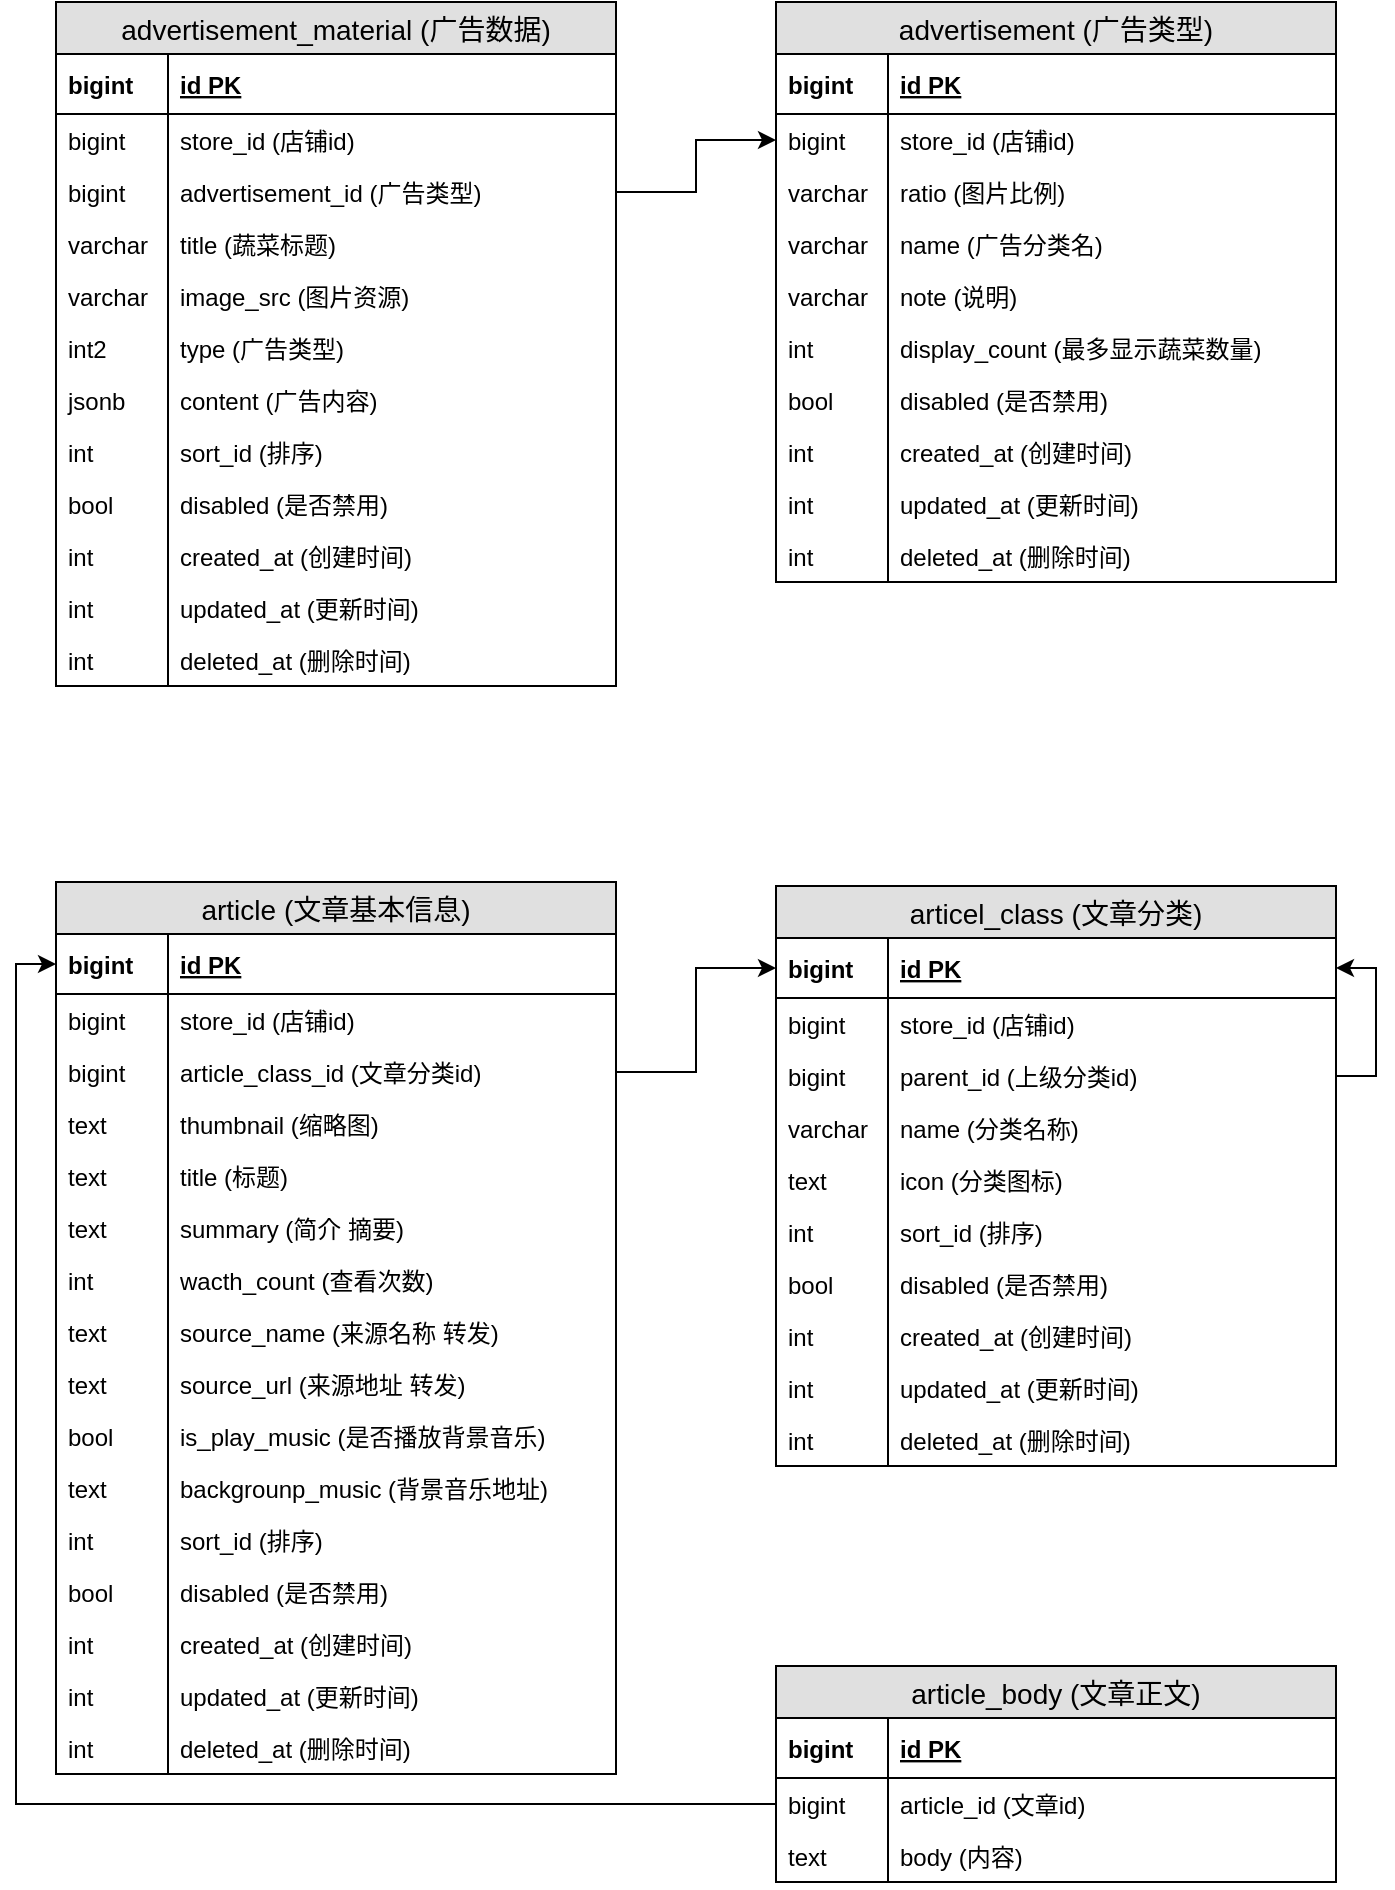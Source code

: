 <mxfile version="10.8.9" type="github"><diagram id="N9xNF4kV-VNVJjPmWNEW" name="第 1 页"><mxGraphModel dx="1398" dy="796" grid="1" gridSize="10" guides="1" tooltips="1" connect="1" arrows="1" fold="1" page="1" pageScale="1" pageWidth="827" pageHeight="1169" math="0" shadow="0"><root><mxCell id="0"/><mxCell id="1" parent="0"/><mxCell id="7cU69Fyi8aUYJnHMF0ja-1" value="advertisement (广告类型)" style="swimlane;fontStyle=0;childLayout=stackLayout;horizontal=1;startSize=26;fillColor=#e0e0e0;horizontalStack=0;resizeParent=1;resizeParentMax=0;resizeLast=0;collapsible=1;marginBottom=0;swimlaneFillColor=#ffffff;align=center;fontSize=14;" vertex="1" parent="1"><mxGeometry x="400" width="280" height="290" as="geometry"/></mxCell><mxCell id="7cU69Fyi8aUYJnHMF0ja-2" value="id PK" style="shape=partialRectangle;top=0;left=0;right=0;bottom=1;align=left;verticalAlign=middle;fillColor=none;spacingLeft=60;spacingRight=4;overflow=hidden;rotatable=0;points=[[0,0.5],[1,0.5]];portConstraint=eastwest;dropTarget=0;fontStyle=5;fontSize=12;" vertex="1" parent="7cU69Fyi8aUYJnHMF0ja-1"><mxGeometry y="26" width="280" height="30" as="geometry"/></mxCell><mxCell id="7cU69Fyi8aUYJnHMF0ja-3" value="bigint" style="shape=partialRectangle;fontStyle=1;top=0;left=0;bottom=0;fillColor=none;align=left;verticalAlign=middle;spacingLeft=4;spacingRight=4;overflow=hidden;rotatable=0;points=[];portConstraint=eastwest;part=1;fontSize=12;" vertex="1" connectable="0" parent="7cU69Fyi8aUYJnHMF0ja-2"><mxGeometry width="56" height="30" as="geometry"/></mxCell><mxCell id="7cU69Fyi8aUYJnHMF0ja-4" value="store_id (店铺id)" style="shape=partialRectangle;top=0;left=0;right=0;bottom=0;align=left;verticalAlign=top;fillColor=none;spacingLeft=60;spacingRight=4;overflow=hidden;rotatable=0;points=[[0,0.5],[1,0.5]];portConstraint=eastwest;dropTarget=0;fontSize=12;" vertex="1" parent="7cU69Fyi8aUYJnHMF0ja-1"><mxGeometry y="56" width="280" height="26" as="geometry"/></mxCell><mxCell id="7cU69Fyi8aUYJnHMF0ja-5" value="bigint" style="shape=partialRectangle;top=0;left=0;bottom=0;fillColor=none;align=left;verticalAlign=top;spacingLeft=4;spacingRight=4;overflow=hidden;rotatable=0;points=[];portConstraint=eastwest;part=1;fontSize=12;" vertex="1" connectable="0" parent="7cU69Fyi8aUYJnHMF0ja-4"><mxGeometry width="56" height="26" as="geometry"/></mxCell><mxCell id="7cU69Fyi8aUYJnHMF0ja-6" value="ratio (图片比例)" style="shape=partialRectangle;top=0;left=0;right=0;bottom=0;align=left;verticalAlign=top;fillColor=none;spacingLeft=60;spacingRight=4;overflow=hidden;rotatable=0;points=[[0,0.5],[1,0.5]];portConstraint=eastwest;dropTarget=0;fontSize=12;" vertex="1" parent="7cU69Fyi8aUYJnHMF0ja-1"><mxGeometry y="82" width="280" height="26" as="geometry"/></mxCell><mxCell id="7cU69Fyi8aUYJnHMF0ja-7" value="varchar" style="shape=partialRectangle;top=0;left=0;bottom=0;fillColor=none;align=left;verticalAlign=top;spacingLeft=4;spacingRight=4;overflow=hidden;rotatable=0;points=[];portConstraint=eastwest;part=1;fontSize=12;" vertex="1" connectable="0" parent="7cU69Fyi8aUYJnHMF0ja-6"><mxGeometry width="56" height="26" as="geometry"/></mxCell><mxCell id="7cU69Fyi8aUYJnHMF0ja-16" value="name (广告分类名)" style="shape=partialRectangle;top=0;left=0;right=0;bottom=0;align=left;verticalAlign=top;fillColor=none;spacingLeft=60;spacingRight=4;overflow=hidden;rotatable=0;points=[[0,0.5],[1,0.5]];portConstraint=eastwest;dropTarget=0;fontSize=12;" vertex="1" parent="7cU69Fyi8aUYJnHMF0ja-1"><mxGeometry y="108" width="280" height="26" as="geometry"/></mxCell><mxCell id="7cU69Fyi8aUYJnHMF0ja-17" value="varchar" style="shape=partialRectangle;top=0;left=0;bottom=0;fillColor=none;align=left;verticalAlign=top;spacingLeft=4;spacingRight=4;overflow=hidden;rotatable=0;points=[];portConstraint=eastwest;part=1;fontSize=12;" vertex="1" connectable="0" parent="7cU69Fyi8aUYJnHMF0ja-16"><mxGeometry width="56" height="26" as="geometry"/></mxCell><mxCell id="7cU69Fyi8aUYJnHMF0ja-18" value="note (说明)" style="shape=partialRectangle;top=0;left=0;right=0;bottom=0;align=left;verticalAlign=top;fillColor=none;spacingLeft=60;spacingRight=4;overflow=hidden;rotatable=0;points=[[0,0.5],[1,0.5]];portConstraint=eastwest;dropTarget=0;fontSize=12;" vertex="1" parent="7cU69Fyi8aUYJnHMF0ja-1"><mxGeometry y="134" width="280" height="26" as="geometry"/></mxCell><mxCell id="7cU69Fyi8aUYJnHMF0ja-19" value="varchar" style="shape=partialRectangle;top=0;left=0;bottom=0;fillColor=none;align=left;verticalAlign=top;spacingLeft=4;spacingRight=4;overflow=hidden;rotatable=0;points=[];portConstraint=eastwest;part=1;fontSize=12;" vertex="1" connectable="0" parent="7cU69Fyi8aUYJnHMF0ja-18"><mxGeometry width="56" height="26" as="geometry"/></mxCell><mxCell id="7cU69Fyi8aUYJnHMF0ja-20" value="display_count (最多显示蔬菜数量)" style="shape=partialRectangle;top=0;left=0;right=0;bottom=0;align=left;verticalAlign=top;fillColor=none;spacingLeft=60;spacingRight=4;overflow=hidden;rotatable=0;points=[[0,0.5],[1,0.5]];portConstraint=eastwest;dropTarget=0;fontSize=12;" vertex="1" parent="7cU69Fyi8aUYJnHMF0ja-1"><mxGeometry y="160" width="280" height="26" as="geometry"/></mxCell><mxCell id="7cU69Fyi8aUYJnHMF0ja-21" value="int" style="shape=partialRectangle;top=0;left=0;bottom=0;fillColor=none;align=left;verticalAlign=top;spacingLeft=4;spacingRight=4;overflow=hidden;rotatable=0;points=[];portConstraint=eastwest;part=1;fontSize=12;" vertex="1" connectable="0" parent="7cU69Fyi8aUYJnHMF0ja-20"><mxGeometry width="56" height="26" as="geometry"/></mxCell><mxCell id="7cU69Fyi8aUYJnHMF0ja-14" value="disabled (是否禁用)" style="shape=partialRectangle;top=0;left=0;right=0;bottom=0;align=left;verticalAlign=top;fillColor=none;spacingLeft=60;spacingRight=4;overflow=hidden;rotatable=0;points=[[0,0.5],[1,0.5]];portConstraint=eastwest;dropTarget=0;fontSize=12;" vertex="1" parent="7cU69Fyi8aUYJnHMF0ja-1"><mxGeometry y="186" width="280" height="26" as="geometry"/></mxCell><mxCell id="7cU69Fyi8aUYJnHMF0ja-15" value="bool" style="shape=partialRectangle;top=0;left=0;bottom=0;fillColor=none;align=left;verticalAlign=top;spacingLeft=4;spacingRight=4;overflow=hidden;rotatable=0;points=[];portConstraint=eastwest;part=1;fontSize=12;" vertex="1" connectable="0" parent="7cU69Fyi8aUYJnHMF0ja-14"><mxGeometry width="56" height="26" as="geometry"/></mxCell><mxCell id="7cU69Fyi8aUYJnHMF0ja-8" value="created_at (创建时间)" style="shape=partialRectangle;top=0;left=0;right=0;bottom=0;align=left;verticalAlign=top;fillColor=none;spacingLeft=60;spacingRight=4;overflow=hidden;rotatable=0;points=[[0,0.5],[1,0.5]];portConstraint=eastwest;dropTarget=0;fontSize=12;" vertex="1" parent="7cU69Fyi8aUYJnHMF0ja-1"><mxGeometry y="212" width="280" height="26" as="geometry"/></mxCell><mxCell id="7cU69Fyi8aUYJnHMF0ja-9" value="int" style="shape=partialRectangle;top=0;left=0;bottom=0;fillColor=none;align=left;verticalAlign=top;spacingLeft=4;spacingRight=4;overflow=hidden;rotatable=0;points=[];portConstraint=eastwest;part=1;fontSize=12;" vertex="1" connectable="0" parent="7cU69Fyi8aUYJnHMF0ja-8"><mxGeometry width="56" height="26" as="geometry"/></mxCell><mxCell id="7cU69Fyi8aUYJnHMF0ja-10" value="updated_at (更新时间)" style="shape=partialRectangle;top=0;left=0;right=0;bottom=0;align=left;verticalAlign=top;fillColor=none;spacingLeft=60;spacingRight=4;overflow=hidden;rotatable=0;points=[[0,0.5],[1,0.5]];portConstraint=eastwest;dropTarget=0;fontSize=12;" vertex="1" parent="7cU69Fyi8aUYJnHMF0ja-1"><mxGeometry y="238" width="280" height="26" as="geometry"/></mxCell><mxCell id="7cU69Fyi8aUYJnHMF0ja-11" value="int" style="shape=partialRectangle;top=0;left=0;bottom=0;fillColor=none;align=left;verticalAlign=top;spacingLeft=4;spacingRight=4;overflow=hidden;rotatable=0;points=[];portConstraint=eastwest;part=1;fontSize=12;" vertex="1" connectable="0" parent="7cU69Fyi8aUYJnHMF0ja-10"><mxGeometry width="56" height="26" as="geometry"/></mxCell><mxCell id="7cU69Fyi8aUYJnHMF0ja-12" value="deleted_at (删除时间)" style="shape=partialRectangle;top=0;left=0;right=0;bottom=0;align=left;verticalAlign=top;fillColor=none;spacingLeft=60;spacingRight=4;overflow=hidden;rotatable=0;points=[[0,0.5],[1,0.5]];portConstraint=eastwest;dropTarget=0;fontSize=12;" vertex="1" parent="7cU69Fyi8aUYJnHMF0ja-1"><mxGeometry y="264" width="280" height="26" as="geometry"/></mxCell><mxCell id="7cU69Fyi8aUYJnHMF0ja-13" value="int" style="shape=partialRectangle;top=0;left=0;bottom=0;fillColor=none;align=left;verticalAlign=top;spacingLeft=4;spacingRight=4;overflow=hidden;rotatable=0;points=[];portConstraint=eastwest;part=1;fontSize=12;" vertex="1" connectable="0" parent="7cU69Fyi8aUYJnHMF0ja-12"><mxGeometry width="56" height="26" as="geometry"/></mxCell><mxCell id="7cU69Fyi8aUYJnHMF0ja-22" value="advertisement_material (广告数据)" style="swimlane;fontStyle=0;childLayout=stackLayout;horizontal=1;startSize=26;fillColor=#e0e0e0;horizontalStack=0;resizeParent=1;resizeParentMax=0;resizeLast=0;collapsible=1;marginBottom=0;swimlaneFillColor=#ffffff;align=center;fontSize=14;" vertex="1" parent="1"><mxGeometry x="40" width="280" height="342" as="geometry"/></mxCell><mxCell id="7cU69Fyi8aUYJnHMF0ja-23" value="id PK" style="shape=partialRectangle;top=0;left=0;right=0;bottom=1;align=left;verticalAlign=middle;fillColor=none;spacingLeft=60;spacingRight=4;overflow=hidden;rotatable=0;points=[[0,0.5],[1,0.5]];portConstraint=eastwest;dropTarget=0;fontStyle=5;fontSize=12;" vertex="1" parent="7cU69Fyi8aUYJnHMF0ja-22"><mxGeometry y="26" width="280" height="30" as="geometry"/></mxCell><mxCell id="7cU69Fyi8aUYJnHMF0ja-24" value="bigint" style="shape=partialRectangle;fontStyle=1;top=0;left=0;bottom=0;fillColor=none;align=left;verticalAlign=middle;spacingLeft=4;spacingRight=4;overflow=hidden;rotatable=0;points=[];portConstraint=eastwest;part=1;fontSize=12;" vertex="1" connectable="0" parent="7cU69Fyi8aUYJnHMF0ja-23"><mxGeometry width="56" height="30" as="geometry"/></mxCell><mxCell id="7cU69Fyi8aUYJnHMF0ja-35" value="store_id (店铺id)" style="shape=partialRectangle;top=0;left=0;right=0;bottom=0;align=left;verticalAlign=top;fillColor=none;spacingLeft=60;spacingRight=4;overflow=hidden;rotatable=0;points=[[0,0.5],[1,0.5]];portConstraint=eastwest;dropTarget=0;fontSize=12;" vertex="1" parent="7cU69Fyi8aUYJnHMF0ja-22"><mxGeometry y="56" width="280" height="26" as="geometry"/></mxCell><mxCell id="7cU69Fyi8aUYJnHMF0ja-36" value="bigint" style="shape=partialRectangle;top=0;left=0;bottom=0;fillColor=none;align=left;verticalAlign=top;spacingLeft=4;spacingRight=4;overflow=hidden;rotatable=0;points=[];portConstraint=eastwest;part=1;fontSize=12;" vertex="1" connectable="0" parent="7cU69Fyi8aUYJnHMF0ja-35"><mxGeometry width="56" height="26" as="geometry"/></mxCell><mxCell id="7cU69Fyi8aUYJnHMF0ja-25" value="advertisement_id (广告类型)" style="shape=partialRectangle;top=0;left=0;right=0;bottom=0;align=left;verticalAlign=top;fillColor=none;spacingLeft=60;spacingRight=4;overflow=hidden;rotatable=0;points=[[0,0.5],[1,0.5]];portConstraint=eastwest;dropTarget=0;fontSize=12;" vertex="1" parent="7cU69Fyi8aUYJnHMF0ja-22"><mxGeometry y="82" width="280" height="26" as="geometry"/></mxCell><mxCell id="7cU69Fyi8aUYJnHMF0ja-26" value="bigint" style="shape=partialRectangle;top=0;left=0;bottom=0;fillColor=none;align=left;verticalAlign=top;spacingLeft=4;spacingRight=4;overflow=hidden;rotatable=0;points=[];portConstraint=eastwest;part=1;fontSize=12;" vertex="1" connectable="0" parent="7cU69Fyi8aUYJnHMF0ja-25"><mxGeometry width="56" height="26" as="geometry"/></mxCell><mxCell id="7cU69Fyi8aUYJnHMF0ja-38" value="title (蔬菜标题)" style="shape=partialRectangle;top=0;left=0;right=0;bottom=0;align=left;verticalAlign=top;fillColor=none;spacingLeft=60;spacingRight=4;overflow=hidden;rotatable=0;points=[[0,0.5],[1,0.5]];portConstraint=eastwest;dropTarget=0;fontSize=12;" vertex="1" parent="7cU69Fyi8aUYJnHMF0ja-22"><mxGeometry y="108" width="280" height="26" as="geometry"/></mxCell><mxCell id="7cU69Fyi8aUYJnHMF0ja-39" value="varchar" style="shape=partialRectangle;top=0;left=0;bottom=0;fillColor=none;align=left;verticalAlign=top;spacingLeft=4;spacingRight=4;overflow=hidden;rotatable=0;points=[];portConstraint=eastwest;part=1;fontSize=12;" vertex="1" connectable="0" parent="7cU69Fyi8aUYJnHMF0ja-38"><mxGeometry width="56" height="26" as="geometry"/></mxCell><mxCell id="7cU69Fyi8aUYJnHMF0ja-42" value="image_src (图片资源)" style="shape=partialRectangle;top=0;left=0;right=0;bottom=0;align=left;verticalAlign=top;fillColor=none;spacingLeft=60;spacingRight=4;overflow=hidden;rotatable=0;points=[[0,0.5],[1,0.5]];portConstraint=eastwest;dropTarget=0;fontSize=12;" vertex="1" parent="7cU69Fyi8aUYJnHMF0ja-22"><mxGeometry y="134" width="280" height="26" as="geometry"/></mxCell><mxCell id="7cU69Fyi8aUYJnHMF0ja-43" value="varchar" style="shape=partialRectangle;top=0;left=0;bottom=0;fillColor=none;align=left;verticalAlign=top;spacingLeft=4;spacingRight=4;overflow=hidden;rotatable=0;points=[];portConstraint=eastwest;part=1;fontSize=12;" vertex="1" connectable="0" parent="7cU69Fyi8aUYJnHMF0ja-42"><mxGeometry width="56" height="26" as="geometry"/></mxCell><mxCell id="7cU69Fyi8aUYJnHMF0ja-46" value="type (广告类型)" style="shape=partialRectangle;top=0;left=0;right=0;bottom=0;align=left;verticalAlign=top;fillColor=none;spacingLeft=60;spacingRight=4;overflow=hidden;rotatable=0;points=[[0,0.5],[1,0.5]];portConstraint=eastwest;dropTarget=0;fontSize=12;" vertex="1" parent="7cU69Fyi8aUYJnHMF0ja-22"><mxGeometry y="160" width="280" height="26" as="geometry"/></mxCell><mxCell id="7cU69Fyi8aUYJnHMF0ja-47" value="int2" style="shape=partialRectangle;top=0;left=0;bottom=0;fillColor=none;align=left;verticalAlign=top;spacingLeft=4;spacingRight=4;overflow=hidden;rotatable=0;points=[];portConstraint=eastwest;part=1;fontSize=12;" vertex="1" connectable="0" parent="7cU69Fyi8aUYJnHMF0ja-46"><mxGeometry width="56" height="26" as="geometry"/></mxCell><mxCell id="7cU69Fyi8aUYJnHMF0ja-44" value="content (广告内容)" style="shape=partialRectangle;top=0;left=0;right=0;bottom=0;align=left;verticalAlign=top;fillColor=none;spacingLeft=60;spacingRight=4;overflow=hidden;rotatable=0;points=[[0,0.5],[1,0.5]];portConstraint=eastwest;dropTarget=0;fontSize=12;" vertex="1" parent="7cU69Fyi8aUYJnHMF0ja-22"><mxGeometry y="186" width="280" height="26" as="geometry"/></mxCell><mxCell id="7cU69Fyi8aUYJnHMF0ja-45" value="jsonb" style="shape=partialRectangle;top=0;left=0;bottom=0;fillColor=none;align=left;verticalAlign=top;spacingLeft=4;spacingRight=4;overflow=hidden;rotatable=0;points=[];portConstraint=eastwest;part=1;fontSize=12;" vertex="1" connectable="0" parent="7cU69Fyi8aUYJnHMF0ja-44"><mxGeometry width="56" height="26" as="geometry"/></mxCell><mxCell id="7cU69Fyi8aUYJnHMF0ja-121" value="sort_id (排序)" style="shape=partialRectangle;top=0;left=0;right=0;bottom=0;align=left;verticalAlign=top;fillColor=none;spacingLeft=60;spacingRight=4;overflow=hidden;rotatable=0;points=[[0,0.5],[1,0.5]];portConstraint=eastwest;dropTarget=0;fontSize=12;" vertex="1" parent="7cU69Fyi8aUYJnHMF0ja-22"><mxGeometry y="212" width="280" height="26" as="geometry"/></mxCell><mxCell id="7cU69Fyi8aUYJnHMF0ja-122" value="int" style="shape=partialRectangle;top=0;left=0;bottom=0;fillColor=none;align=left;verticalAlign=top;spacingLeft=4;spacingRight=4;overflow=hidden;rotatable=0;points=[];portConstraint=eastwest;part=1;fontSize=12;" vertex="1" connectable="0" parent="7cU69Fyi8aUYJnHMF0ja-121"><mxGeometry width="56" height="26" as="geometry"/></mxCell><mxCell id="7cU69Fyi8aUYJnHMF0ja-27" value="disabled (是否禁用)" style="shape=partialRectangle;top=0;left=0;right=0;bottom=0;align=left;verticalAlign=top;fillColor=none;spacingLeft=60;spacingRight=4;overflow=hidden;rotatable=0;points=[[0,0.5],[1,0.5]];portConstraint=eastwest;dropTarget=0;fontSize=12;" vertex="1" parent="7cU69Fyi8aUYJnHMF0ja-22"><mxGeometry y="238" width="280" height="26" as="geometry"/></mxCell><mxCell id="7cU69Fyi8aUYJnHMF0ja-28" value="bool" style="shape=partialRectangle;top=0;left=0;bottom=0;fillColor=none;align=left;verticalAlign=top;spacingLeft=4;spacingRight=4;overflow=hidden;rotatable=0;points=[];portConstraint=eastwest;part=1;fontSize=12;" vertex="1" connectable="0" parent="7cU69Fyi8aUYJnHMF0ja-27"><mxGeometry width="56" height="26" as="geometry"/></mxCell><mxCell id="7cU69Fyi8aUYJnHMF0ja-29" value="created_at (创建时间)" style="shape=partialRectangle;top=0;left=0;right=0;bottom=0;align=left;verticalAlign=top;fillColor=none;spacingLeft=60;spacingRight=4;overflow=hidden;rotatable=0;points=[[0,0.5],[1,0.5]];portConstraint=eastwest;dropTarget=0;fontSize=12;" vertex="1" parent="7cU69Fyi8aUYJnHMF0ja-22"><mxGeometry y="264" width="280" height="26" as="geometry"/></mxCell><mxCell id="7cU69Fyi8aUYJnHMF0ja-30" value="int" style="shape=partialRectangle;top=0;left=0;bottom=0;fillColor=none;align=left;verticalAlign=top;spacingLeft=4;spacingRight=4;overflow=hidden;rotatable=0;points=[];portConstraint=eastwest;part=1;fontSize=12;" vertex="1" connectable="0" parent="7cU69Fyi8aUYJnHMF0ja-29"><mxGeometry width="56" height="26" as="geometry"/></mxCell><mxCell id="7cU69Fyi8aUYJnHMF0ja-31" value="updated_at (更新时间)" style="shape=partialRectangle;top=0;left=0;right=0;bottom=0;align=left;verticalAlign=top;fillColor=none;spacingLeft=60;spacingRight=4;overflow=hidden;rotatable=0;points=[[0,0.5],[1,0.5]];portConstraint=eastwest;dropTarget=0;fontSize=12;" vertex="1" parent="7cU69Fyi8aUYJnHMF0ja-22"><mxGeometry y="290" width="280" height="26" as="geometry"/></mxCell><mxCell id="7cU69Fyi8aUYJnHMF0ja-32" value="int" style="shape=partialRectangle;top=0;left=0;bottom=0;fillColor=none;align=left;verticalAlign=top;spacingLeft=4;spacingRight=4;overflow=hidden;rotatable=0;points=[];portConstraint=eastwest;part=1;fontSize=12;" vertex="1" connectable="0" parent="7cU69Fyi8aUYJnHMF0ja-31"><mxGeometry width="56" height="26" as="geometry"/></mxCell><mxCell id="7cU69Fyi8aUYJnHMF0ja-33" value="deleted_at (删除时间)" style="shape=partialRectangle;top=0;left=0;right=0;bottom=0;align=left;verticalAlign=top;fillColor=none;spacingLeft=60;spacingRight=4;overflow=hidden;rotatable=0;points=[[0,0.5],[1,0.5]];portConstraint=eastwest;dropTarget=0;fontSize=12;" vertex="1" parent="7cU69Fyi8aUYJnHMF0ja-22"><mxGeometry y="316" width="280" height="26" as="geometry"/></mxCell><mxCell id="7cU69Fyi8aUYJnHMF0ja-34" value="int" style="shape=partialRectangle;top=0;left=0;bottom=0;fillColor=none;align=left;verticalAlign=top;spacingLeft=4;spacingRight=4;overflow=hidden;rotatable=0;points=[];portConstraint=eastwest;part=1;fontSize=12;" vertex="1" connectable="0" parent="7cU69Fyi8aUYJnHMF0ja-33"><mxGeometry width="56" height="26" as="geometry"/></mxCell><mxCell id="7cU69Fyi8aUYJnHMF0ja-37" style="edgeStyle=orthogonalEdgeStyle;rounded=0;orthogonalLoop=1;jettySize=auto;html=1;exitX=1;exitY=0.5;exitDx=0;exitDy=0;entryX=0;entryY=0.5;entryDx=0;entryDy=0;" edge="1" parent="1" source="7cU69Fyi8aUYJnHMF0ja-25" target="7cU69Fyi8aUYJnHMF0ja-4"><mxGeometry relative="1" as="geometry"/></mxCell><mxCell id="7cU69Fyi8aUYJnHMF0ja-48" value="articel_class (文章分类)" style="swimlane;fontStyle=0;childLayout=stackLayout;horizontal=1;startSize=26;fillColor=#e0e0e0;horizontalStack=0;resizeParent=1;resizeParentMax=0;resizeLast=0;collapsible=1;marginBottom=0;swimlaneFillColor=#ffffff;align=center;fontSize=14;" vertex="1" parent="1"><mxGeometry x="400" y="442" width="280" height="290" as="geometry"/></mxCell><mxCell id="7cU69Fyi8aUYJnHMF0ja-49" value="id PK" style="shape=partialRectangle;top=0;left=0;right=0;bottom=1;align=left;verticalAlign=middle;fillColor=none;spacingLeft=60;spacingRight=4;overflow=hidden;rotatable=0;points=[[0,0.5],[1,0.5]];portConstraint=eastwest;dropTarget=0;fontStyle=5;fontSize=12;" vertex="1" parent="7cU69Fyi8aUYJnHMF0ja-48"><mxGeometry y="26" width="280" height="30" as="geometry"/></mxCell><mxCell id="7cU69Fyi8aUYJnHMF0ja-50" value="bigint" style="shape=partialRectangle;fontStyle=1;top=0;left=0;bottom=0;fillColor=none;align=left;verticalAlign=middle;spacingLeft=4;spacingRight=4;overflow=hidden;rotatable=0;points=[];portConstraint=eastwest;part=1;fontSize=12;" vertex="1" connectable="0" parent="7cU69Fyi8aUYJnHMF0ja-49"><mxGeometry width="56" height="30" as="geometry"/></mxCell><mxCell id="7cU69Fyi8aUYJnHMF0ja-51" value="store_id (店铺id)" style="shape=partialRectangle;top=0;left=0;right=0;bottom=0;align=left;verticalAlign=top;fillColor=none;spacingLeft=60;spacingRight=4;overflow=hidden;rotatable=0;points=[[0,0.5],[1,0.5]];portConstraint=eastwest;dropTarget=0;fontSize=12;" vertex="1" parent="7cU69Fyi8aUYJnHMF0ja-48"><mxGeometry y="56" width="280" height="26" as="geometry"/></mxCell><mxCell id="7cU69Fyi8aUYJnHMF0ja-52" value="bigint" style="shape=partialRectangle;top=0;left=0;bottom=0;fillColor=none;align=left;verticalAlign=top;spacingLeft=4;spacingRight=4;overflow=hidden;rotatable=0;points=[];portConstraint=eastwest;part=1;fontSize=12;" vertex="1" connectable="0" parent="7cU69Fyi8aUYJnHMF0ja-51"><mxGeometry width="56" height="26" as="geometry"/></mxCell><mxCell id="7cU69Fyi8aUYJnHMF0ja-94" style="edgeStyle=orthogonalEdgeStyle;rounded=0;orthogonalLoop=1;jettySize=auto;html=1;exitX=1;exitY=0.5;exitDx=0;exitDy=0;entryX=1;entryY=0.5;entryDx=0;entryDy=0;" edge="1" parent="7cU69Fyi8aUYJnHMF0ja-48" source="7cU69Fyi8aUYJnHMF0ja-92" target="7cU69Fyi8aUYJnHMF0ja-49"><mxGeometry relative="1" as="geometry"/></mxCell><mxCell id="7cU69Fyi8aUYJnHMF0ja-92" value="parent_id (上级分类id)" style="shape=partialRectangle;top=0;left=0;right=0;bottom=0;align=left;verticalAlign=top;fillColor=none;spacingLeft=60;spacingRight=4;overflow=hidden;rotatable=0;points=[[0,0.5],[1,0.5]];portConstraint=eastwest;dropTarget=0;fontSize=12;" vertex="1" parent="7cU69Fyi8aUYJnHMF0ja-48"><mxGeometry y="82" width="280" height="26" as="geometry"/></mxCell><mxCell id="7cU69Fyi8aUYJnHMF0ja-93" value="bigint" style="shape=partialRectangle;top=0;left=0;bottom=0;fillColor=none;align=left;verticalAlign=top;spacingLeft=4;spacingRight=4;overflow=hidden;rotatable=0;points=[];portConstraint=eastwest;part=1;fontSize=12;" vertex="1" connectable="0" parent="7cU69Fyi8aUYJnHMF0ja-92"><mxGeometry width="56" height="26" as="geometry"/></mxCell><mxCell id="7cU69Fyi8aUYJnHMF0ja-95" value="name (分类名称)" style="shape=partialRectangle;top=0;left=0;right=0;bottom=0;align=left;verticalAlign=top;fillColor=none;spacingLeft=60;spacingRight=4;overflow=hidden;rotatable=0;points=[[0,0.5],[1,0.5]];portConstraint=eastwest;dropTarget=0;fontSize=12;" vertex="1" parent="7cU69Fyi8aUYJnHMF0ja-48"><mxGeometry y="108" width="280" height="26" as="geometry"/></mxCell><mxCell id="7cU69Fyi8aUYJnHMF0ja-96" value="varchar" style="shape=partialRectangle;top=0;left=0;bottom=0;fillColor=none;align=left;verticalAlign=top;spacingLeft=4;spacingRight=4;overflow=hidden;rotatable=0;points=[];portConstraint=eastwest;part=1;fontSize=12;" vertex="1" connectable="0" parent="7cU69Fyi8aUYJnHMF0ja-95"><mxGeometry width="56" height="26" as="geometry"/></mxCell><mxCell id="7cU69Fyi8aUYJnHMF0ja-97" value="icon (分类图标)" style="shape=partialRectangle;top=0;left=0;right=0;bottom=0;align=left;verticalAlign=top;fillColor=none;spacingLeft=60;spacingRight=4;overflow=hidden;rotatable=0;points=[[0,0.5],[1,0.5]];portConstraint=eastwest;dropTarget=0;fontSize=12;" vertex="1" parent="7cU69Fyi8aUYJnHMF0ja-48"><mxGeometry y="134" width="280" height="26" as="geometry"/></mxCell><mxCell id="7cU69Fyi8aUYJnHMF0ja-98" value="text" style="shape=partialRectangle;top=0;left=0;bottom=0;fillColor=none;align=left;verticalAlign=top;spacingLeft=4;spacingRight=4;overflow=hidden;rotatable=0;points=[];portConstraint=eastwest;part=1;fontSize=12;" vertex="1" connectable="0" parent="7cU69Fyi8aUYJnHMF0ja-97"><mxGeometry width="56" height="26" as="geometry"/></mxCell><mxCell id="7cU69Fyi8aUYJnHMF0ja-119" value="sort_id (排序)" style="shape=partialRectangle;top=0;left=0;right=0;bottom=0;align=left;verticalAlign=top;fillColor=none;spacingLeft=60;spacingRight=4;overflow=hidden;rotatable=0;points=[[0,0.5],[1,0.5]];portConstraint=eastwest;dropTarget=0;fontSize=12;" vertex="1" parent="7cU69Fyi8aUYJnHMF0ja-48"><mxGeometry y="160" width="280" height="26" as="geometry"/></mxCell><mxCell id="7cU69Fyi8aUYJnHMF0ja-120" value="int" style="shape=partialRectangle;top=0;left=0;bottom=0;fillColor=none;align=left;verticalAlign=top;spacingLeft=4;spacingRight=4;overflow=hidden;rotatable=0;points=[];portConstraint=eastwest;part=1;fontSize=12;" vertex="1" connectable="0" parent="7cU69Fyi8aUYJnHMF0ja-119"><mxGeometry width="56" height="26" as="geometry"/></mxCell><mxCell id="7cU69Fyi8aUYJnHMF0ja-53" value="disabled (是否禁用)" style="shape=partialRectangle;top=0;left=0;right=0;bottom=0;align=left;verticalAlign=top;fillColor=none;spacingLeft=60;spacingRight=4;overflow=hidden;rotatable=0;points=[[0,0.5],[1,0.5]];portConstraint=eastwest;dropTarget=0;fontSize=12;" vertex="1" parent="7cU69Fyi8aUYJnHMF0ja-48"><mxGeometry y="186" width="280" height="26" as="geometry"/></mxCell><mxCell id="7cU69Fyi8aUYJnHMF0ja-54" value="bool" style="shape=partialRectangle;top=0;left=0;bottom=0;fillColor=none;align=left;verticalAlign=top;spacingLeft=4;spacingRight=4;overflow=hidden;rotatable=0;points=[];portConstraint=eastwest;part=1;fontSize=12;" vertex="1" connectable="0" parent="7cU69Fyi8aUYJnHMF0ja-53"><mxGeometry width="56" height="26" as="geometry"/></mxCell><mxCell id="7cU69Fyi8aUYJnHMF0ja-55" value="created_at (创建时间)" style="shape=partialRectangle;top=0;left=0;right=0;bottom=0;align=left;verticalAlign=top;fillColor=none;spacingLeft=60;spacingRight=4;overflow=hidden;rotatable=0;points=[[0,0.5],[1,0.5]];portConstraint=eastwest;dropTarget=0;fontSize=12;" vertex="1" parent="7cU69Fyi8aUYJnHMF0ja-48"><mxGeometry y="212" width="280" height="26" as="geometry"/></mxCell><mxCell id="7cU69Fyi8aUYJnHMF0ja-56" value="int" style="shape=partialRectangle;top=0;left=0;bottom=0;fillColor=none;align=left;verticalAlign=top;spacingLeft=4;spacingRight=4;overflow=hidden;rotatable=0;points=[];portConstraint=eastwest;part=1;fontSize=12;" vertex="1" connectable="0" parent="7cU69Fyi8aUYJnHMF0ja-55"><mxGeometry width="56" height="26" as="geometry"/></mxCell><mxCell id="7cU69Fyi8aUYJnHMF0ja-57" value="updated_at (更新时间)" style="shape=partialRectangle;top=0;left=0;right=0;bottom=0;align=left;verticalAlign=top;fillColor=none;spacingLeft=60;spacingRight=4;overflow=hidden;rotatable=0;points=[[0,0.5],[1,0.5]];portConstraint=eastwest;dropTarget=0;fontSize=12;" vertex="1" parent="7cU69Fyi8aUYJnHMF0ja-48"><mxGeometry y="238" width="280" height="26" as="geometry"/></mxCell><mxCell id="7cU69Fyi8aUYJnHMF0ja-58" value="int" style="shape=partialRectangle;top=0;left=0;bottom=0;fillColor=none;align=left;verticalAlign=top;spacingLeft=4;spacingRight=4;overflow=hidden;rotatable=0;points=[];portConstraint=eastwest;part=1;fontSize=12;" vertex="1" connectable="0" parent="7cU69Fyi8aUYJnHMF0ja-57"><mxGeometry width="56" height="26" as="geometry"/></mxCell><mxCell id="7cU69Fyi8aUYJnHMF0ja-59" value="deleted_at (删除时间)" style="shape=partialRectangle;top=0;left=0;right=0;bottom=0;align=left;verticalAlign=top;fillColor=none;spacingLeft=60;spacingRight=4;overflow=hidden;rotatable=0;points=[[0,0.5],[1,0.5]];portConstraint=eastwest;dropTarget=0;fontSize=12;" vertex="1" parent="7cU69Fyi8aUYJnHMF0ja-48"><mxGeometry y="264" width="280" height="26" as="geometry"/></mxCell><mxCell id="7cU69Fyi8aUYJnHMF0ja-60" value="int" style="shape=partialRectangle;top=0;left=0;bottom=0;fillColor=none;align=left;verticalAlign=top;spacingLeft=4;spacingRight=4;overflow=hidden;rotatable=0;points=[];portConstraint=eastwest;part=1;fontSize=12;" vertex="1" connectable="0" parent="7cU69Fyi8aUYJnHMF0ja-59"><mxGeometry width="56" height="26" as="geometry"/></mxCell><mxCell id="7cU69Fyi8aUYJnHMF0ja-61" value="article (文章基本信息)" style="swimlane;fontStyle=0;childLayout=stackLayout;horizontal=1;startSize=26;fillColor=#e0e0e0;horizontalStack=0;resizeParent=1;resizeParentMax=0;resizeLast=0;collapsible=1;marginBottom=0;swimlaneFillColor=#ffffff;align=center;fontSize=14;" vertex="1" parent="1"><mxGeometry x="40" y="440" width="280" height="446" as="geometry"/></mxCell><mxCell id="7cU69Fyi8aUYJnHMF0ja-62" value="id PK" style="shape=partialRectangle;top=0;left=0;right=0;bottom=1;align=left;verticalAlign=middle;fillColor=none;spacingLeft=60;spacingRight=4;overflow=hidden;rotatable=0;points=[[0,0.5],[1,0.5]];portConstraint=eastwest;dropTarget=0;fontStyle=5;fontSize=12;" vertex="1" parent="7cU69Fyi8aUYJnHMF0ja-61"><mxGeometry y="26" width="280" height="30" as="geometry"/></mxCell><mxCell id="7cU69Fyi8aUYJnHMF0ja-63" value="bigint" style="shape=partialRectangle;fontStyle=1;top=0;left=0;bottom=0;fillColor=none;align=left;verticalAlign=middle;spacingLeft=4;spacingRight=4;overflow=hidden;rotatable=0;points=[];portConstraint=eastwest;part=1;fontSize=12;" vertex="1" connectable="0" parent="7cU69Fyi8aUYJnHMF0ja-62"><mxGeometry width="56" height="30" as="geometry"/></mxCell><mxCell id="7cU69Fyi8aUYJnHMF0ja-99" value="store_id (店铺id)" style="shape=partialRectangle;top=0;left=0;right=0;bottom=0;align=left;verticalAlign=top;fillColor=none;spacingLeft=60;spacingRight=4;overflow=hidden;rotatable=0;points=[[0,0.5],[1,0.5]];portConstraint=eastwest;dropTarget=0;fontSize=12;" vertex="1" parent="7cU69Fyi8aUYJnHMF0ja-61"><mxGeometry y="56" width="280" height="26" as="geometry"/></mxCell><mxCell id="7cU69Fyi8aUYJnHMF0ja-100" value="bigint" style="shape=partialRectangle;top=0;left=0;bottom=0;fillColor=none;align=left;verticalAlign=top;spacingLeft=4;spacingRight=4;overflow=hidden;rotatable=0;points=[];portConstraint=eastwest;part=1;fontSize=12;" vertex="1" connectable="0" parent="7cU69Fyi8aUYJnHMF0ja-99"><mxGeometry width="56" height="26" as="geometry"/></mxCell><mxCell id="7cU69Fyi8aUYJnHMF0ja-102" value="article_class_id (文章分类id)" style="shape=partialRectangle;top=0;left=0;right=0;bottom=0;align=left;verticalAlign=top;fillColor=none;spacingLeft=60;spacingRight=4;overflow=hidden;rotatable=0;points=[[0,0.5],[1,0.5]];portConstraint=eastwest;dropTarget=0;fontSize=12;" vertex="1" parent="7cU69Fyi8aUYJnHMF0ja-61"><mxGeometry y="82" width="280" height="26" as="geometry"/></mxCell><mxCell id="7cU69Fyi8aUYJnHMF0ja-103" value="bigint" style="shape=partialRectangle;top=0;left=0;bottom=0;fillColor=none;align=left;verticalAlign=top;spacingLeft=4;spacingRight=4;overflow=hidden;rotatable=0;points=[];portConstraint=eastwest;part=1;fontSize=12;" vertex="1" connectable="0" parent="7cU69Fyi8aUYJnHMF0ja-102"><mxGeometry width="56" height="26" as="geometry"/></mxCell><mxCell id="7cU69Fyi8aUYJnHMF0ja-104" value="thumbnail (缩略图)" style="shape=partialRectangle;top=0;left=0;right=0;bottom=0;align=left;verticalAlign=top;fillColor=none;spacingLeft=60;spacingRight=4;overflow=hidden;rotatable=0;points=[[0,0.5],[1,0.5]];portConstraint=eastwest;dropTarget=0;fontSize=12;" vertex="1" parent="7cU69Fyi8aUYJnHMF0ja-61"><mxGeometry y="108" width="280" height="26" as="geometry"/></mxCell><mxCell id="7cU69Fyi8aUYJnHMF0ja-105" value="text" style="shape=partialRectangle;top=0;left=0;bottom=0;fillColor=none;align=left;verticalAlign=top;spacingLeft=4;spacingRight=4;overflow=hidden;rotatable=0;points=[];portConstraint=eastwest;part=1;fontSize=12;" vertex="1" connectable="0" parent="7cU69Fyi8aUYJnHMF0ja-104"><mxGeometry width="56" height="26" as="geometry"/></mxCell><mxCell id="7cU69Fyi8aUYJnHMF0ja-107" value="title (标题)" style="shape=partialRectangle;top=0;left=0;right=0;bottom=0;align=left;verticalAlign=top;fillColor=none;spacingLeft=60;spacingRight=4;overflow=hidden;rotatable=0;points=[[0,0.5],[1,0.5]];portConstraint=eastwest;dropTarget=0;fontSize=12;" vertex="1" parent="7cU69Fyi8aUYJnHMF0ja-61"><mxGeometry y="134" width="280" height="26" as="geometry"/></mxCell><mxCell id="7cU69Fyi8aUYJnHMF0ja-108" value="text" style="shape=partialRectangle;top=0;left=0;bottom=0;fillColor=none;align=left;verticalAlign=top;spacingLeft=4;spacingRight=4;overflow=hidden;rotatable=0;points=[];portConstraint=eastwest;part=1;fontSize=12;" vertex="1" connectable="0" parent="7cU69Fyi8aUYJnHMF0ja-107"><mxGeometry width="56" height="26" as="geometry"/></mxCell><mxCell id="7cU69Fyi8aUYJnHMF0ja-109" value="summary (简介 摘要)" style="shape=partialRectangle;top=0;left=0;right=0;bottom=0;align=left;verticalAlign=top;fillColor=none;spacingLeft=60;spacingRight=4;overflow=hidden;rotatable=0;points=[[0,0.5],[1,0.5]];portConstraint=eastwest;dropTarget=0;fontSize=12;" vertex="1" parent="7cU69Fyi8aUYJnHMF0ja-61"><mxGeometry y="160" width="280" height="26" as="geometry"/></mxCell><mxCell id="7cU69Fyi8aUYJnHMF0ja-110" value="text" style="shape=partialRectangle;top=0;left=0;bottom=0;fillColor=none;align=left;verticalAlign=top;spacingLeft=4;spacingRight=4;overflow=hidden;rotatable=0;points=[];portConstraint=eastwest;part=1;fontSize=12;" vertex="1" connectable="0" parent="7cU69Fyi8aUYJnHMF0ja-109"><mxGeometry width="56" height="26" as="geometry"/></mxCell><mxCell id="7cU69Fyi8aUYJnHMF0ja-111" value="wacth_count (查看次数)" style="shape=partialRectangle;top=0;left=0;right=0;bottom=0;align=left;verticalAlign=top;fillColor=none;spacingLeft=60;spacingRight=4;overflow=hidden;rotatable=0;points=[[0,0.5],[1,0.5]];portConstraint=eastwest;dropTarget=0;fontSize=12;" vertex="1" parent="7cU69Fyi8aUYJnHMF0ja-61"><mxGeometry y="186" width="280" height="26" as="geometry"/></mxCell><mxCell id="7cU69Fyi8aUYJnHMF0ja-112" value="int" style="shape=partialRectangle;top=0;left=0;bottom=0;fillColor=none;align=left;verticalAlign=top;spacingLeft=4;spacingRight=4;overflow=hidden;rotatable=0;points=[];portConstraint=eastwest;part=1;fontSize=12;" vertex="1" connectable="0" parent="7cU69Fyi8aUYJnHMF0ja-111"><mxGeometry width="56" height="26" as="geometry"/></mxCell><mxCell id="7cU69Fyi8aUYJnHMF0ja-114" value="source_name (来源名称 转发)" style="shape=partialRectangle;top=0;left=0;right=0;bottom=0;align=left;verticalAlign=top;fillColor=none;spacingLeft=60;spacingRight=4;overflow=hidden;rotatable=0;points=[[0,0.5],[1,0.5]];portConstraint=eastwest;dropTarget=0;fontSize=12;" vertex="1" parent="7cU69Fyi8aUYJnHMF0ja-61"><mxGeometry y="212" width="280" height="26" as="geometry"/></mxCell><mxCell id="7cU69Fyi8aUYJnHMF0ja-115" value="text" style="shape=partialRectangle;top=0;left=0;bottom=0;fillColor=none;align=left;verticalAlign=top;spacingLeft=4;spacingRight=4;overflow=hidden;rotatable=0;points=[];portConstraint=eastwest;part=1;fontSize=12;" vertex="1" connectable="0" parent="7cU69Fyi8aUYJnHMF0ja-114"><mxGeometry width="56" height="26" as="geometry"/></mxCell><mxCell id="7cU69Fyi8aUYJnHMF0ja-123" value="source_url (来源地址 转发)" style="shape=partialRectangle;top=0;left=0;right=0;bottom=0;align=left;verticalAlign=top;fillColor=none;spacingLeft=60;spacingRight=4;overflow=hidden;rotatable=0;points=[[0,0.5],[1,0.5]];portConstraint=eastwest;dropTarget=0;fontSize=12;" vertex="1" parent="7cU69Fyi8aUYJnHMF0ja-61"><mxGeometry y="238" width="280" height="26" as="geometry"/></mxCell><mxCell id="7cU69Fyi8aUYJnHMF0ja-124" value="text" style="shape=partialRectangle;top=0;left=0;bottom=0;fillColor=none;align=left;verticalAlign=top;spacingLeft=4;spacingRight=4;overflow=hidden;rotatable=0;points=[];portConstraint=eastwest;part=1;fontSize=12;" vertex="1" connectable="0" parent="7cU69Fyi8aUYJnHMF0ja-123"><mxGeometry width="56" height="26" as="geometry"/></mxCell><mxCell id="7cU69Fyi8aUYJnHMF0ja-125" value="is_play_music (是否播放背景音乐)" style="shape=partialRectangle;top=0;left=0;right=0;bottom=0;align=left;verticalAlign=top;fillColor=none;spacingLeft=60;spacingRight=4;overflow=hidden;rotatable=0;points=[[0,0.5],[1,0.5]];portConstraint=eastwest;dropTarget=0;fontSize=12;" vertex="1" parent="7cU69Fyi8aUYJnHMF0ja-61"><mxGeometry y="264" width="280" height="26" as="geometry"/></mxCell><mxCell id="7cU69Fyi8aUYJnHMF0ja-126" value="bool" style="shape=partialRectangle;top=0;left=0;bottom=0;fillColor=none;align=left;verticalAlign=top;spacingLeft=4;spacingRight=4;overflow=hidden;rotatable=0;points=[];portConstraint=eastwest;part=1;fontSize=12;" vertex="1" connectable="0" parent="7cU69Fyi8aUYJnHMF0ja-125"><mxGeometry width="56" height="26" as="geometry"/></mxCell><mxCell id="7cU69Fyi8aUYJnHMF0ja-117" value="backgrounp_music (背景音乐地址)" style="shape=partialRectangle;top=0;left=0;right=0;bottom=0;align=left;verticalAlign=top;fillColor=none;spacingLeft=60;spacingRight=4;overflow=hidden;rotatable=0;points=[[0,0.5],[1,0.5]];portConstraint=eastwest;dropTarget=0;fontSize=12;" vertex="1" parent="7cU69Fyi8aUYJnHMF0ja-61"><mxGeometry y="290" width="280" height="26" as="geometry"/></mxCell><mxCell id="7cU69Fyi8aUYJnHMF0ja-118" value="text" style="shape=partialRectangle;top=0;left=0;bottom=0;fillColor=none;align=left;verticalAlign=top;spacingLeft=4;spacingRight=4;overflow=hidden;rotatable=0;points=[];portConstraint=eastwest;part=1;fontSize=12;" vertex="1" connectable="0" parent="7cU69Fyi8aUYJnHMF0ja-117"><mxGeometry width="56" height="26" as="geometry"/></mxCell><mxCell id="7cU69Fyi8aUYJnHMF0ja-64" value="sort_id (排序)" style="shape=partialRectangle;top=0;left=0;right=0;bottom=0;align=left;verticalAlign=top;fillColor=none;spacingLeft=60;spacingRight=4;overflow=hidden;rotatable=0;points=[[0,0.5],[1,0.5]];portConstraint=eastwest;dropTarget=0;fontSize=12;" vertex="1" parent="7cU69Fyi8aUYJnHMF0ja-61"><mxGeometry y="316" width="280" height="26" as="geometry"/></mxCell><mxCell id="7cU69Fyi8aUYJnHMF0ja-65" value="int" style="shape=partialRectangle;top=0;left=0;bottom=0;fillColor=none;align=left;verticalAlign=top;spacingLeft=4;spacingRight=4;overflow=hidden;rotatable=0;points=[];portConstraint=eastwest;part=1;fontSize=12;" vertex="1" connectable="0" parent="7cU69Fyi8aUYJnHMF0ja-64"><mxGeometry width="56" height="26" as="geometry"/></mxCell><mxCell id="7cU69Fyi8aUYJnHMF0ja-66" value="disabled (是否禁用)" style="shape=partialRectangle;top=0;left=0;right=0;bottom=0;align=left;verticalAlign=top;fillColor=none;spacingLeft=60;spacingRight=4;overflow=hidden;rotatable=0;points=[[0,0.5],[1,0.5]];portConstraint=eastwest;dropTarget=0;fontSize=12;" vertex="1" parent="7cU69Fyi8aUYJnHMF0ja-61"><mxGeometry y="342" width="280" height="26" as="geometry"/></mxCell><mxCell id="7cU69Fyi8aUYJnHMF0ja-67" value="bool" style="shape=partialRectangle;top=0;left=0;bottom=0;fillColor=none;align=left;verticalAlign=top;spacingLeft=4;spacingRight=4;overflow=hidden;rotatable=0;points=[];portConstraint=eastwest;part=1;fontSize=12;" vertex="1" connectable="0" parent="7cU69Fyi8aUYJnHMF0ja-66"><mxGeometry width="56" height="26" as="geometry"/></mxCell><mxCell id="7cU69Fyi8aUYJnHMF0ja-68" value="created_at (创建时间)" style="shape=partialRectangle;top=0;left=0;right=0;bottom=0;align=left;verticalAlign=top;fillColor=none;spacingLeft=60;spacingRight=4;overflow=hidden;rotatable=0;points=[[0,0.5],[1,0.5]];portConstraint=eastwest;dropTarget=0;fontSize=12;" vertex="1" parent="7cU69Fyi8aUYJnHMF0ja-61"><mxGeometry y="368" width="280" height="26" as="geometry"/></mxCell><mxCell id="7cU69Fyi8aUYJnHMF0ja-69" value="int" style="shape=partialRectangle;top=0;left=0;bottom=0;fillColor=none;align=left;verticalAlign=top;spacingLeft=4;spacingRight=4;overflow=hidden;rotatable=0;points=[];portConstraint=eastwest;part=1;fontSize=12;" vertex="1" connectable="0" parent="7cU69Fyi8aUYJnHMF0ja-68"><mxGeometry width="56" height="26" as="geometry"/></mxCell><mxCell id="7cU69Fyi8aUYJnHMF0ja-70" value="updated_at (更新时间)" style="shape=partialRectangle;top=0;left=0;right=0;bottom=0;align=left;verticalAlign=top;fillColor=none;spacingLeft=60;spacingRight=4;overflow=hidden;rotatable=0;points=[[0,0.5],[1,0.5]];portConstraint=eastwest;dropTarget=0;fontSize=12;" vertex="1" parent="7cU69Fyi8aUYJnHMF0ja-61"><mxGeometry y="394" width="280" height="26" as="geometry"/></mxCell><mxCell id="7cU69Fyi8aUYJnHMF0ja-71" value="int" style="shape=partialRectangle;top=0;left=0;bottom=0;fillColor=none;align=left;verticalAlign=top;spacingLeft=4;spacingRight=4;overflow=hidden;rotatable=0;points=[];portConstraint=eastwest;part=1;fontSize=12;" vertex="1" connectable="0" parent="7cU69Fyi8aUYJnHMF0ja-70"><mxGeometry width="56" height="26" as="geometry"/></mxCell><mxCell id="7cU69Fyi8aUYJnHMF0ja-72" value="deleted_at (删除时间)" style="shape=partialRectangle;top=0;left=0;right=0;bottom=0;align=left;verticalAlign=top;fillColor=none;spacingLeft=60;spacingRight=4;overflow=hidden;rotatable=0;points=[[0,0.5],[1,0.5]];portConstraint=eastwest;dropTarget=0;fontSize=12;" vertex="1" parent="7cU69Fyi8aUYJnHMF0ja-61"><mxGeometry y="420" width="280" height="26" as="geometry"/></mxCell><mxCell id="7cU69Fyi8aUYJnHMF0ja-73" value="int" style="shape=partialRectangle;top=0;left=0;bottom=0;fillColor=none;align=left;verticalAlign=top;spacingLeft=4;spacingRight=4;overflow=hidden;rotatable=0;points=[];portConstraint=eastwest;part=1;fontSize=12;" vertex="1" connectable="0" parent="7cU69Fyi8aUYJnHMF0ja-72"><mxGeometry width="56" height="26" as="geometry"/></mxCell><mxCell id="7cU69Fyi8aUYJnHMF0ja-74" value="article_body (文章正文)" style="swimlane;fontStyle=0;childLayout=stackLayout;horizontal=1;startSize=26;fillColor=#e0e0e0;horizontalStack=0;resizeParent=1;resizeParentMax=0;resizeLast=0;collapsible=1;marginBottom=0;swimlaneFillColor=#ffffff;align=center;fontSize=14;" vertex="1" parent="1"><mxGeometry x="400" y="832" width="280" height="108" as="geometry"/></mxCell><mxCell id="7cU69Fyi8aUYJnHMF0ja-75" value="id PK" style="shape=partialRectangle;top=0;left=0;right=0;bottom=1;align=left;verticalAlign=middle;fillColor=none;spacingLeft=60;spacingRight=4;overflow=hidden;rotatable=0;points=[[0,0.5],[1,0.5]];portConstraint=eastwest;dropTarget=0;fontStyle=5;fontSize=12;" vertex="1" parent="7cU69Fyi8aUYJnHMF0ja-74"><mxGeometry y="26" width="280" height="30" as="geometry"/></mxCell><mxCell id="7cU69Fyi8aUYJnHMF0ja-76" value="bigint" style="shape=partialRectangle;fontStyle=1;top=0;left=0;bottom=0;fillColor=none;align=left;verticalAlign=middle;spacingLeft=4;spacingRight=4;overflow=hidden;rotatable=0;points=[];portConstraint=eastwest;part=1;fontSize=12;" vertex="1" connectable="0" parent="7cU69Fyi8aUYJnHMF0ja-75"><mxGeometry width="56" height="30" as="geometry"/></mxCell><mxCell id="7cU69Fyi8aUYJnHMF0ja-87" value="article_id (文章id)" style="shape=partialRectangle;top=0;left=0;right=0;bottom=0;align=left;verticalAlign=top;fillColor=none;spacingLeft=60;spacingRight=4;overflow=hidden;rotatable=0;points=[[0,0.5],[1,0.5]];portConstraint=eastwest;dropTarget=0;fontSize=12;" vertex="1" parent="7cU69Fyi8aUYJnHMF0ja-74"><mxGeometry y="56" width="280" height="26" as="geometry"/></mxCell><mxCell id="7cU69Fyi8aUYJnHMF0ja-88" value="bigint" style="shape=partialRectangle;top=0;left=0;bottom=0;fillColor=none;align=left;verticalAlign=top;spacingLeft=4;spacingRight=4;overflow=hidden;rotatable=0;points=[];portConstraint=eastwest;part=1;fontSize=12;" vertex="1" connectable="0" parent="7cU69Fyi8aUYJnHMF0ja-87"><mxGeometry width="56" height="26" as="geometry"/></mxCell><mxCell id="7cU69Fyi8aUYJnHMF0ja-77" value="body (内容)" style="shape=partialRectangle;top=0;left=0;right=0;bottom=0;align=left;verticalAlign=top;fillColor=none;spacingLeft=60;spacingRight=4;overflow=hidden;rotatable=0;points=[[0,0.5],[1,0.5]];portConstraint=eastwest;dropTarget=0;fontSize=12;" vertex="1" parent="7cU69Fyi8aUYJnHMF0ja-74"><mxGeometry y="82" width="280" height="26" as="geometry"/></mxCell><mxCell id="7cU69Fyi8aUYJnHMF0ja-78" value="text" style="shape=partialRectangle;top=0;left=0;bottom=0;fillColor=none;align=left;verticalAlign=top;spacingLeft=4;spacingRight=4;overflow=hidden;rotatable=0;points=[];portConstraint=eastwest;part=1;fontSize=12;" vertex="1" connectable="0" parent="7cU69Fyi8aUYJnHMF0ja-77"><mxGeometry width="56" height="26" as="geometry"/></mxCell><mxCell id="7cU69Fyi8aUYJnHMF0ja-91" style="edgeStyle=orthogonalEdgeStyle;rounded=0;orthogonalLoop=1;jettySize=auto;html=1;exitX=0;exitY=0.5;exitDx=0;exitDy=0;entryX=0;entryY=0.5;entryDx=0;entryDy=0;" edge="1" parent="1" source="7cU69Fyi8aUYJnHMF0ja-87" target="7cU69Fyi8aUYJnHMF0ja-62"><mxGeometry relative="1" as="geometry"/></mxCell><mxCell id="7cU69Fyi8aUYJnHMF0ja-101" style="edgeStyle=orthogonalEdgeStyle;rounded=0;orthogonalLoop=1;jettySize=auto;html=1;exitX=1;exitY=0.5;exitDx=0;exitDy=0;entryX=0;entryY=0.5;entryDx=0;entryDy=0;" edge="1" parent="1" source="7cU69Fyi8aUYJnHMF0ja-102" target="7cU69Fyi8aUYJnHMF0ja-49"><mxGeometry relative="1" as="geometry"/></mxCell></root></mxGraphModel></diagram></mxfile>